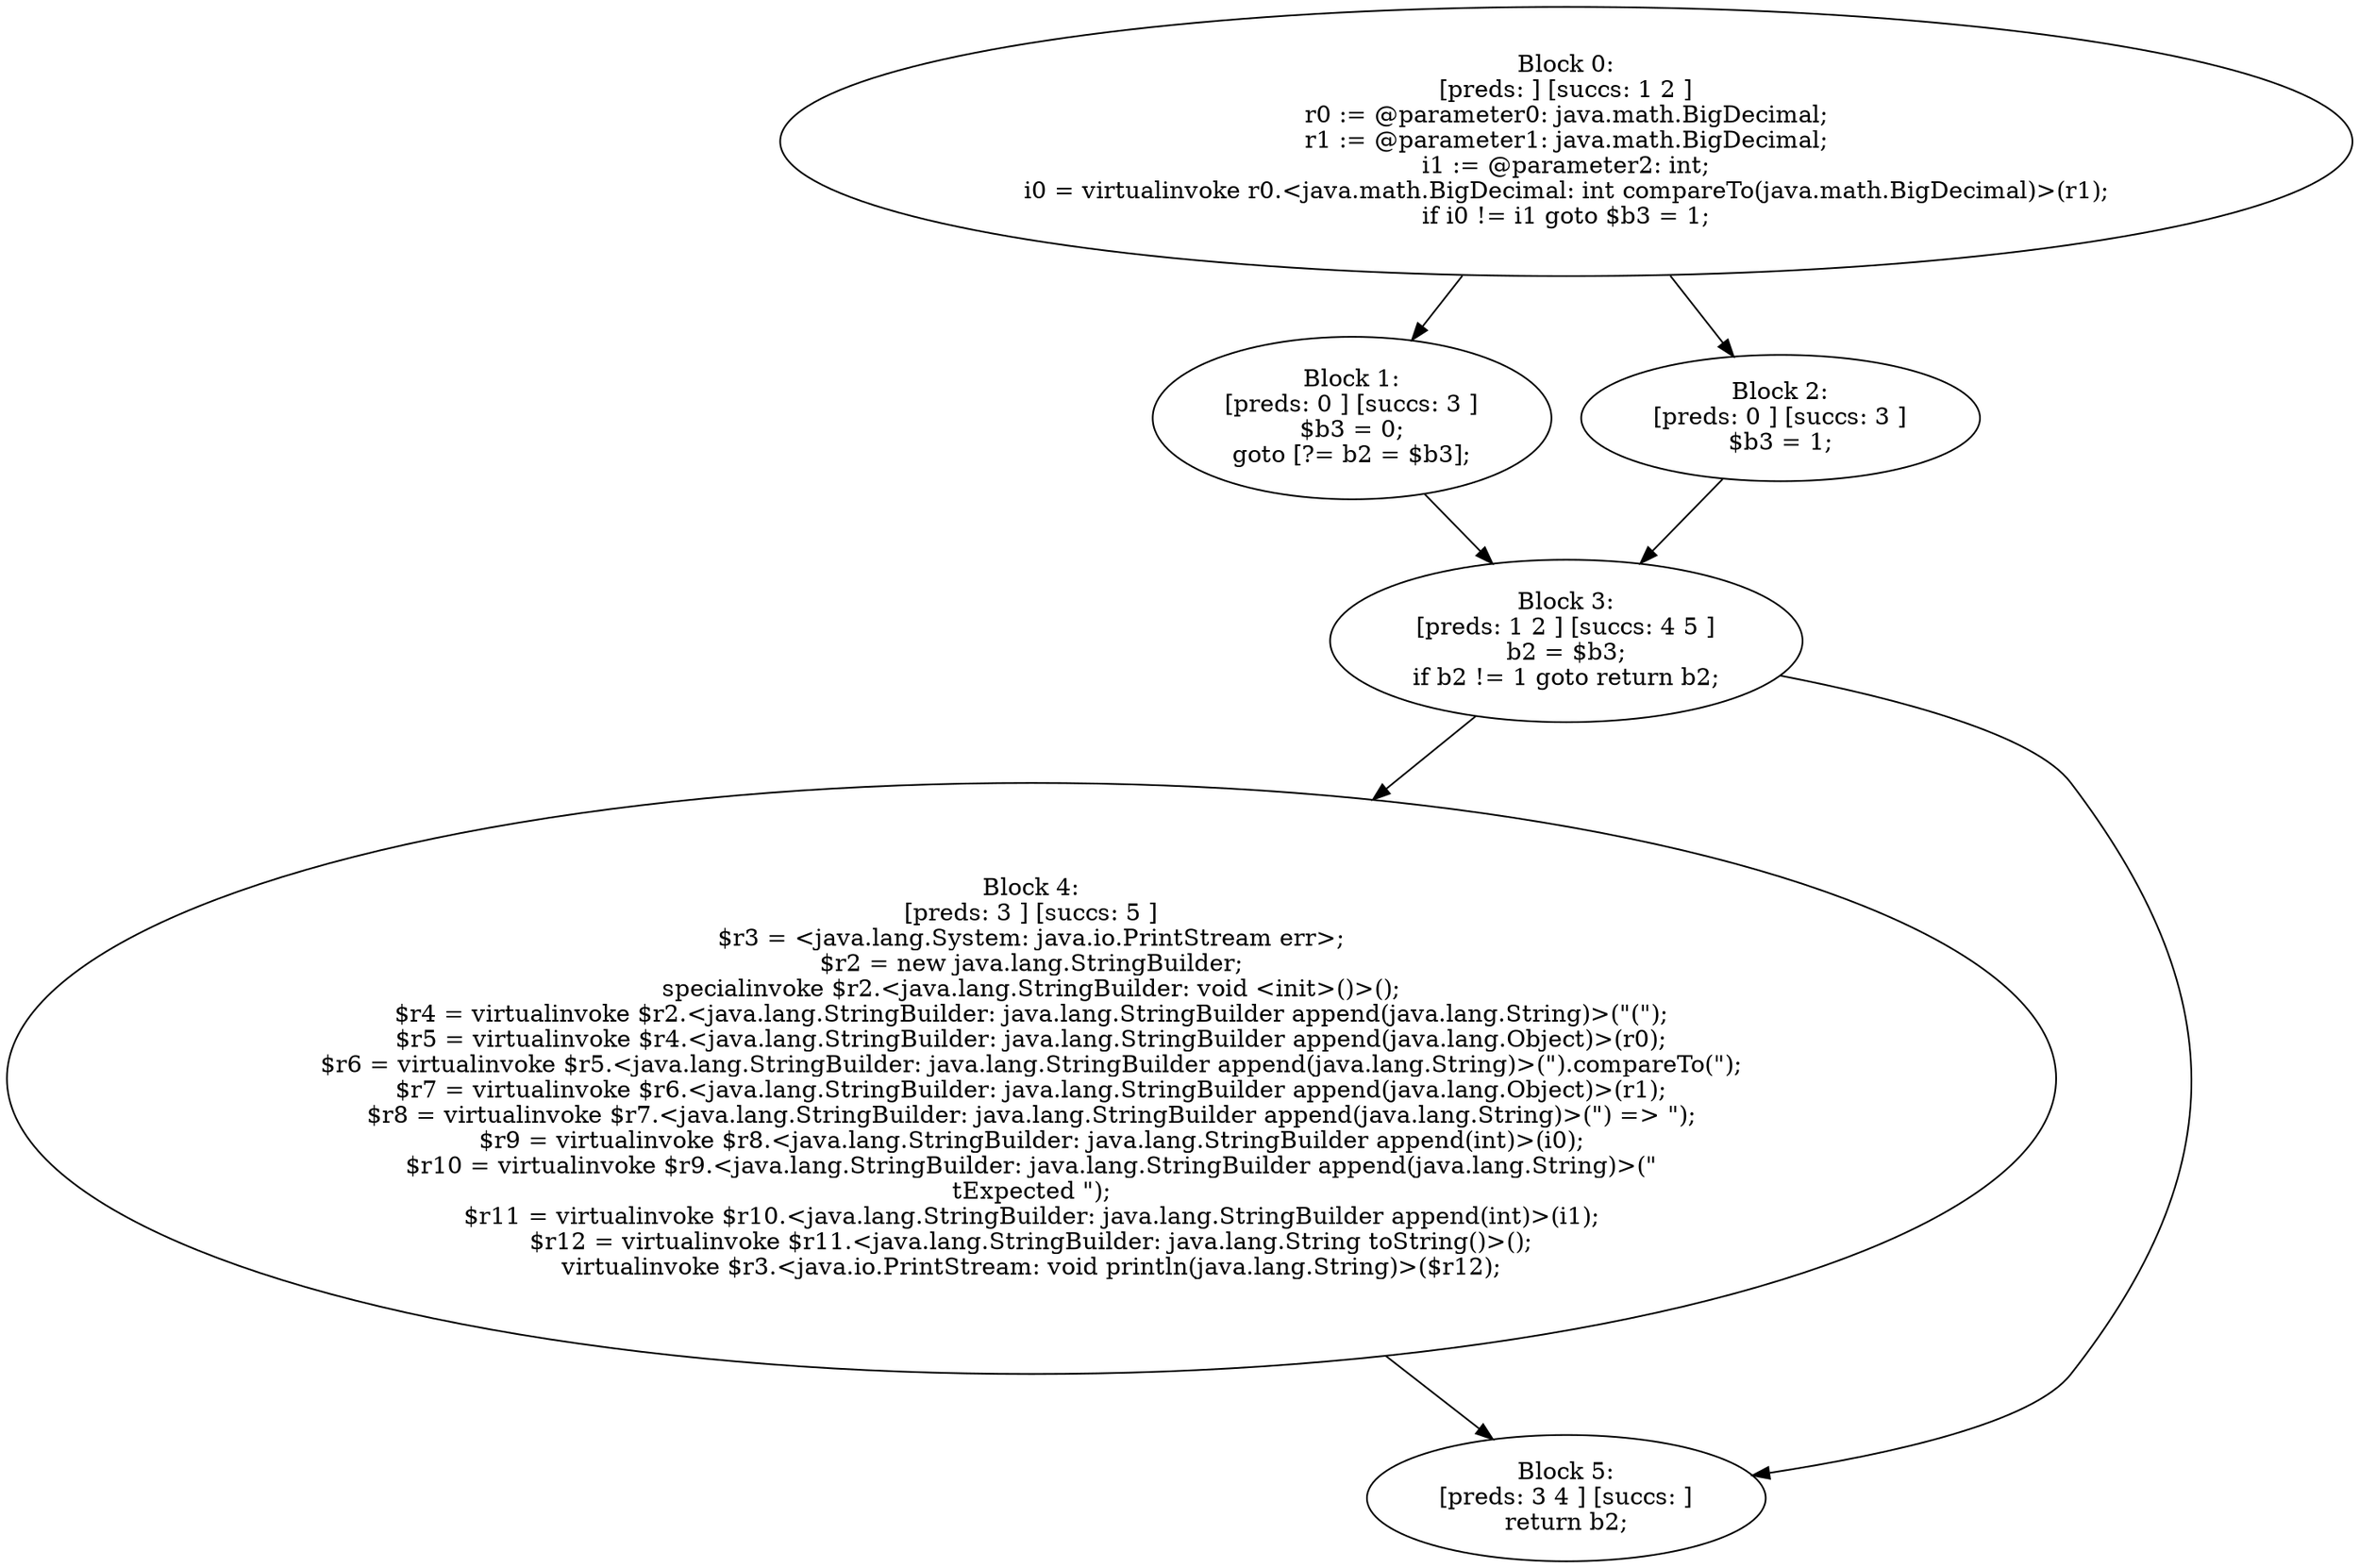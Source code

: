 digraph "unitGraph" {
    "Block 0:
[preds: ] [succs: 1 2 ]
r0 := @parameter0: java.math.BigDecimal;
r1 := @parameter1: java.math.BigDecimal;
i1 := @parameter2: int;
i0 = virtualinvoke r0.<java.math.BigDecimal: int compareTo(java.math.BigDecimal)>(r1);
if i0 != i1 goto $b3 = 1;
"
    "Block 1:
[preds: 0 ] [succs: 3 ]
$b3 = 0;
goto [?= b2 = $b3];
"
    "Block 2:
[preds: 0 ] [succs: 3 ]
$b3 = 1;
"
    "Block 3:
[preds: 1 2 ] [succs: 4 5 ]
b2 = $b3;
if b2 != 1 goto return b2;
"
    "Block 4:
[preds: 3 ] [succs: 5 ]
$r3 = <java.lang.System: java.io.PrintStream err>;
$r2 = new java.lang.StringBuilder;
specialinvoke $r2.<java.lang.StringBuilder: void <init>()>();
$r4 = virtualinvoke $r2.<java.lang.StringBuilder: java.lang.StringBuilder append(java.lang.String)>(\"(\");
$r5 = virtualinvoke $r4.<java.lang.StringBuilder: java.lang.StringBuilder append(java.lang.Object)>(r0);
$r6 = virtualinvoke $r5.<java.lang.StringBuilder: java.lang.StringBuilder append(java.lang.String)>(\").compareTo(\");
$r7 = virtualinvoke $r6.<java.lang.StringBuilder: java.lang.StringBuilder append(java.lang.Object)>(r1);
$r8 = virtualinvoke $r7.<java.lang.StringBuilder: java.lang.StringBuilder append(java.lang.String)>(\") => \");
$r9 = virtualinvoke $r8.<java.lang.StringBuilder: java.lang.StringBuilder append(int)>(i0);
$r10 = virtualinvoke $r9.<java.lang.StringBuilder: java.lang.StringBuilder append(java.lang.String)>(\"\n\tExpected \");
$r11 = virtualinvoke $r10.<java.lang.StringBuilder: java.lang.StringBuilder append(int)>(i1);
$r12 = virtualinvoke $r11.<java.lang.StringBuilder: java.lang.String toString()>();
virtualinvoke $r3.<java.io.PrintStream: void println(java.lang.String)>($r12);
"
    "Block 5:
[preds: 3 4 ] [succs: ]
return b2;
"
    "Block 0:
[preds: ] [succs: 1 2 ]
r0 := @parameter0: java.math.BigDecimal;
r1 := @parameter1: java.math.BigDecimal;
i1 := @parameter2: int;
i0 = virtualinvoke r0.<java.math.BigDecimal: int compareTo(java.math.BigDecimal)>(r1);
if i0 != i1 goto $b3 = 1;
"->"Block 1:
[preds: 0 ] [succs: 3 ]
$b3 = 0;
goto [?= b2 = $b3];
";
    "Block 0:
[preds: ] [succs: 1 2 ]
r0 := @parameter0: java.math.BigDecimal;
r1 := @parameter1: java.math.BigDecimal;
i1 := @parameter2: int;
i0 = virtualinvoke r0.<java.math.BigDecimal: int compareTo(java.math.BigDecimal)>(r1);
if i0 != i1 goto $b3 = 1;
"->"Block 2:
[preds: 0 ] [succs: 3 ]
$b3 = 1;
";
    "Block 1:
[preds: 0 ] [succs: 3 ]
$b3 = 0;
goto [?= b2 = $b3];
"->"Block 3:
[preds: 1 2 ] [succs: 4 5 ]
b2 = $b3;
if b2 != 1 goto return b2;
";
    "Block 2:
[preds: 0 ] [succs: 3 ]
$b3 = 1;
"->"Block 3:
[preds: 1 2 ] [succs: 4 5 ]
b2 = $b3;
if b2 != 1 goto return b2;
";
    "Block 3:
[preds: 1 2 ] [succs: 4 5 ]
b2 = $b3;
if b2 != 1 goto return b2;
"->"Block 4:
[preds: 3 ] [succs: 5 ]
$r3 = <java.lang.System: java.io.PrintStream err>;
$r2 = new java.lang.StringBuilder;
specialinvoke $r2.<java.lang.StringBuilder: void <init>()>();
$r4 = virtualinvoke $r2.<java.lang.StringBuilder: java.lang.StringBuilder append(java.lang.String)>(\"(\");
$r5 = virtualinvoke $r4.<java.lang.StringBuilder: java.lang.StringBuilder append(java.lang.Object)>(r0);
$r6 = virtualinvoke $r5.<java.lang.StringBuilder: java.lang.StringBuilder append(java.lang.String)>(\").compareTo(\");
$r7 = virtualinvoke $r6.<java.lang.StringBuilder: java.lang.StringBuilder append(java.lang.Object)>(r1);
$r8 = virtualinvoke $r7.<java.lang.StringBuilder: java.lang.StringBuilder append(java.lang.String)>(\") => \");
$r9 = virtualinvoke $r8.<java.lang.StringBuilder: java.lang.StringBuilder append(int)>(i0);
$r10 = virtualinvoke $r9.<java.lang.StringBuilder: java.lang.StringBuilder append(java.lang.String)>(\"\n\tExpected \");
$r11 = virtualinvoke $r10.<java.lang.StringBuilder: java.lang.StringBuilder append(int)>(i1);
$r12 = virtualinvoke $r11.<java.lang.StringBuilder: java.lang.String toString()>();
virtualinvoke $r3.<java.io.PrintStream: void println(java.lang.String)>($r12);
";
    "Block 3:
[preds: 1 2 ] [succs: 4 5 ]
b2 = $b3;
if b2 != 1 goto return b2;
"->"Block 5:
[preds: 3 4 ] [succs: ]
return b2;
";
    "Block 4:
[preds: 3 ] [succs: 5 ]
$r3 = <java.lang.System: java.io.PrintStream err>;
$r2 = new java.lang.StringBuilder;
specialinvoke $r2.<java.lang.StringBuilder: void <init>()>();
$r4 = virtualinvoke $r2.<java.lang.StringBuilder: java.lang.StringBuilder append(java.lang.String)>(\"(\");
$r5 = virtualinvoke $r4.<java.lang.StringBuilder: java.lang.StringBuilder append(java.lang.Object)>(r0);
$r6 = virtualinvoke $r5.<java.lang.StringBuilder: java.lang.StringBuilder append(java.lang.String)>(\").compareTo(\");
$r7 = virtualinvoke $r6.<java.lang.StringBuilder: java.lang.StringBuilder append(java.lang.Object)>(r1);
$r8 = virtualinvoke $r7.<java.lang.StringBuilder: java.lang.StringBuilder append(java.lang.String)>(\") => \");
$r9 = virtualinvoke $r8.<java.lang.StringBuilder: java.lang.StringBuilder append(int)>(i0);
$r10 = virtualinvoke $r9.<java.lang.StringBuilder: java.lang.StringBuilder append(java.lang.String)>(\"\n\tExpected \");
$r11 = virtualinvoke $r10.<java.lang.StringBuilder: java.lang.StringBuilder append(int)>(i1);
$r12 = virtualinvoke $r11.<java.lang.StringBuilder: java.lang.String toString()>();
virtualinvoke $r3.<java.io.PrintStream: void println(java.lang.String)>($r12);
"->"Block 5:
[preds: 3 4 ] [succs: ]
return b2;
";
}
